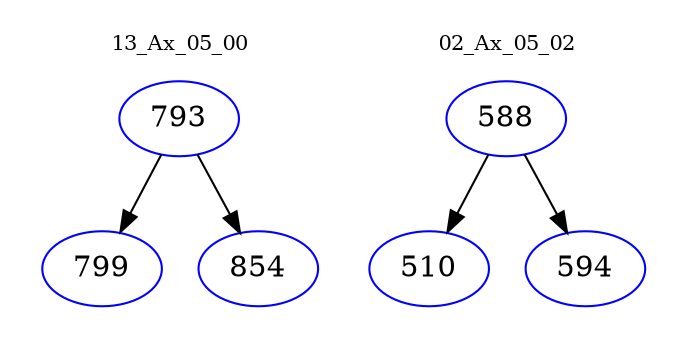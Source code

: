 digraph{
subgraph cluster_0 {
color = white
label = "13_Ax_05_00";
fontsize=10;
T0_793 [label="793", color="blue"]
T0_793 -> T0_799 [color="black"]
T0_799 [label="799", color="blue"]
T0_793 -> T0_854 [color="black"]
T0_854 [label="854", color="blue"]
}
subgraph cluster_1 {
color = white
label = "02_Ax_05_02";
fontsize=10;
T1_588 [label="588", color="blue"]
T1_588 -> T1_510 [color="black"]
T1_510 [label="510", color="blue"]
T1_588 -> T1_594 [color="black"]
T1_594 [label="594", color="blue"]
}
}
